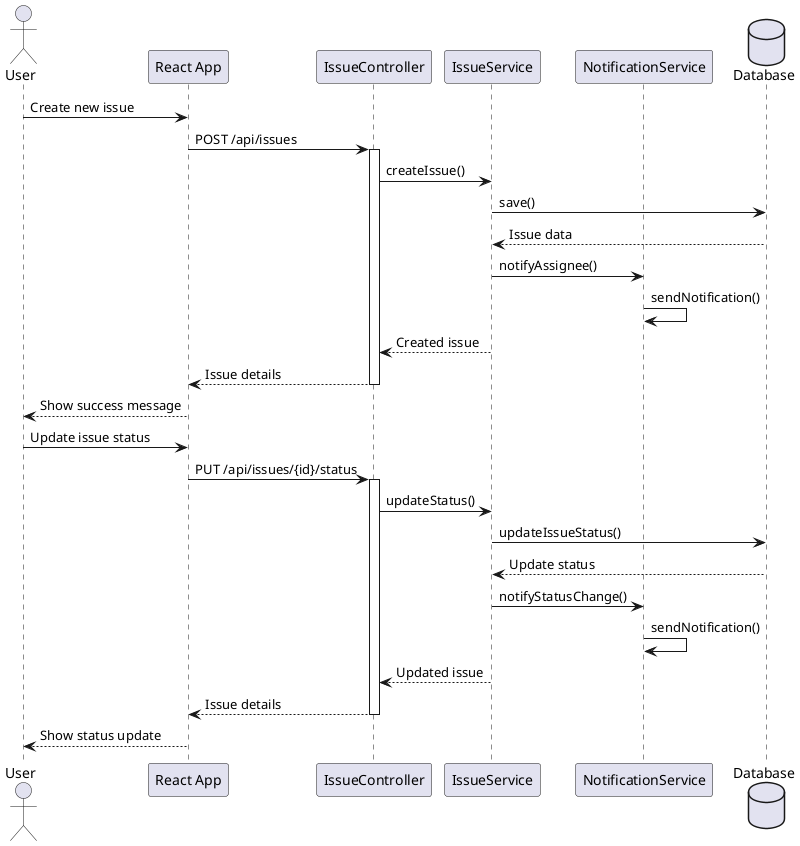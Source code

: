 @startuml
actor User
participant "React App" as Client
participant "IssueController" as IssueCtrl
participant "IssueService" as IssueSvc
participant "NotificationService" as NotifSvc
database "Database" as DB

User -> Client: Create new issue
Client -> IssueCtrl: POST /api/issues

activate IssueCtrl
IssueCtrl -> IssueSvc: createIssue()
IssueSvc -> DB: save()
DB --> IssueSvc: Issue data

IssueSvc -> NotifSvc: notifyAssignee()
NotifSvc -> NotifSvc: sendNotification()

IssueSvc --> IssueCtrl: Created issue
IssueCtrl --> Client: Issue details
deactivate IssueCtrl

Client --> User: Show success message

User -> Client: Update issue status
Client -> IssueCtrl: PUT /api/issues/{id}/status

activate IssueCtrl
IssueCtrl -> IssueSvc: updateStatus()
IssueSvc -> DB: updateIssueStatus()
DB --> IssueSvc: Update status

IssueSvc -> NotifSvc: notifyStatusChange()
NotifSvc -> NotifSvc: sendNotification()

IssueSvc --> IssueCtrl: Updated issue
IssueCtrl --> Client: Issue details
deactivate IssueCtrl

Client --> User: Show status update

@enduml 